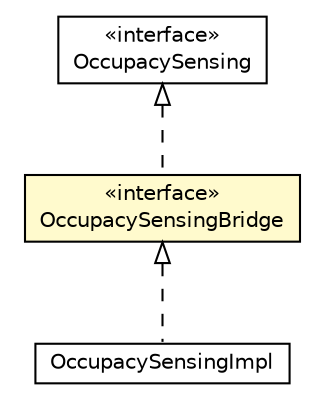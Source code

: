 #!/usr/local/bin/dot
#
# Class diagram 
# Generated by UMLGraph version R5_6-24-gf6e263 (http://www.umlgraph.org/)
#

digraph G {
	edge [fontname="Helvetica",fontsize=10,labelfontname="Helvetica",labelfontsize=10];
	node [fontname="Helvetica",fontsize=10,shape=plaintext];
	nodesep=0.25;
	ranksep=0.5;
	// org.universAAL.lddi.zigbee.commissioning.clusters.api.OccupacySensingBridge
	c5833169 [label=<<table title="org.universAAL.lddi.zigbee.commissioning.clusters.api.OccupacySensingBridge" border="0" cellborder="1" cellspacing="0" cellpadding="2" port="p" bgcolor="lemonChiffon" href="./OccupacySensingBridge.html">
		<tr><td><table border="0" cellspacing="0" cellpadding="1">
<tr><td align="center" balign="center"> &#171;interface&#187; </td></tr>
<tr><td align="center" balign="center"> OccupacySensingBridge </td></tr>
		</table></td></tr>
		</table>>, URL="./OccupacySensingBridge.html", fontname="Helvetica", fontcolor="black", fontsize=10.0];
	// org.universAAL.lddi.zigbee.commissioning.clusters.impl.OccupacySensingImpl
	c5833173 [label=<<table title="org.universAAL.lddi.zigbee.commissioning.clusters.impl.OccupacySensingImpl" border="0" cellborder="1" cellspacing="0" cellpadding="2" port="p" href="../impl/OccupacySensingImpl.html">
		<tr><td><table border="0" cellspacing="0" cellpadding="1">
<tr><td align="center" balign="center"> OccupacySensingImpl </td></tr>
		</table></td></tr>
		</table>>, URL="../impl/OccupacySensingImpl.html", fontname="Helvetica", fontcolor="black", fontsize=10.0];
	//org.universAAL.lddi.zigbee.commissioning.clusters.api.OccupacySensingBridge implements it.cnr.isti.zigbee.ha.cluster.glue.measureament_sensing.OccupacySensing
	c5834152:p -> c5833169:p [dir=back,arrowtail=empty,style=dashed];
	//org.universAAL.lddi.zigbee.commissioning.clusters.impl.OccupacySensingImpl implements org.universAAL.lddi.zigbee.commissioning.clusters.api.OccupacySensingBridge
	c5833169:p -> c5833173:p [dir=back,arrowtail=empty,style=dashed];
	// it.cnr.isti.zigbee.ha.cluster.glue.measureament_sensing.OccupacySensing
	c5834152 [label=<<table title="it.cnr.isti.zigbee.ha.cluster.glue.measureament_sensing.OccupacySensing" border="0" cellborder="1" cellspacing="0" cellpadding="2" port="p" href="http://java.sun.com/j2se/1.4.2/docs/api/it/cnr/isti/zigbee/ha/cluster/glue/measureament_sensing/OccupacySensing.html">
		<tr><td><table border="0" cellspacing="0" cellpadding="1">
<tr><td align="center" balign="center"> &#171;interface&#187; </td></tr>
<tr><td align="center" balign="center"> OccupacySensing </td></tr>
		</table></td></tr>
		</table>>, URL="http://java.sun.com/j2se/1.4.2/docs/api/it/cnr/isti/zigbee/ha/cluster/glue/measureament_sensing/OccupacySensing.html", fontname="Helvetica", fontcolor="black", fontsize=10.0];
}

